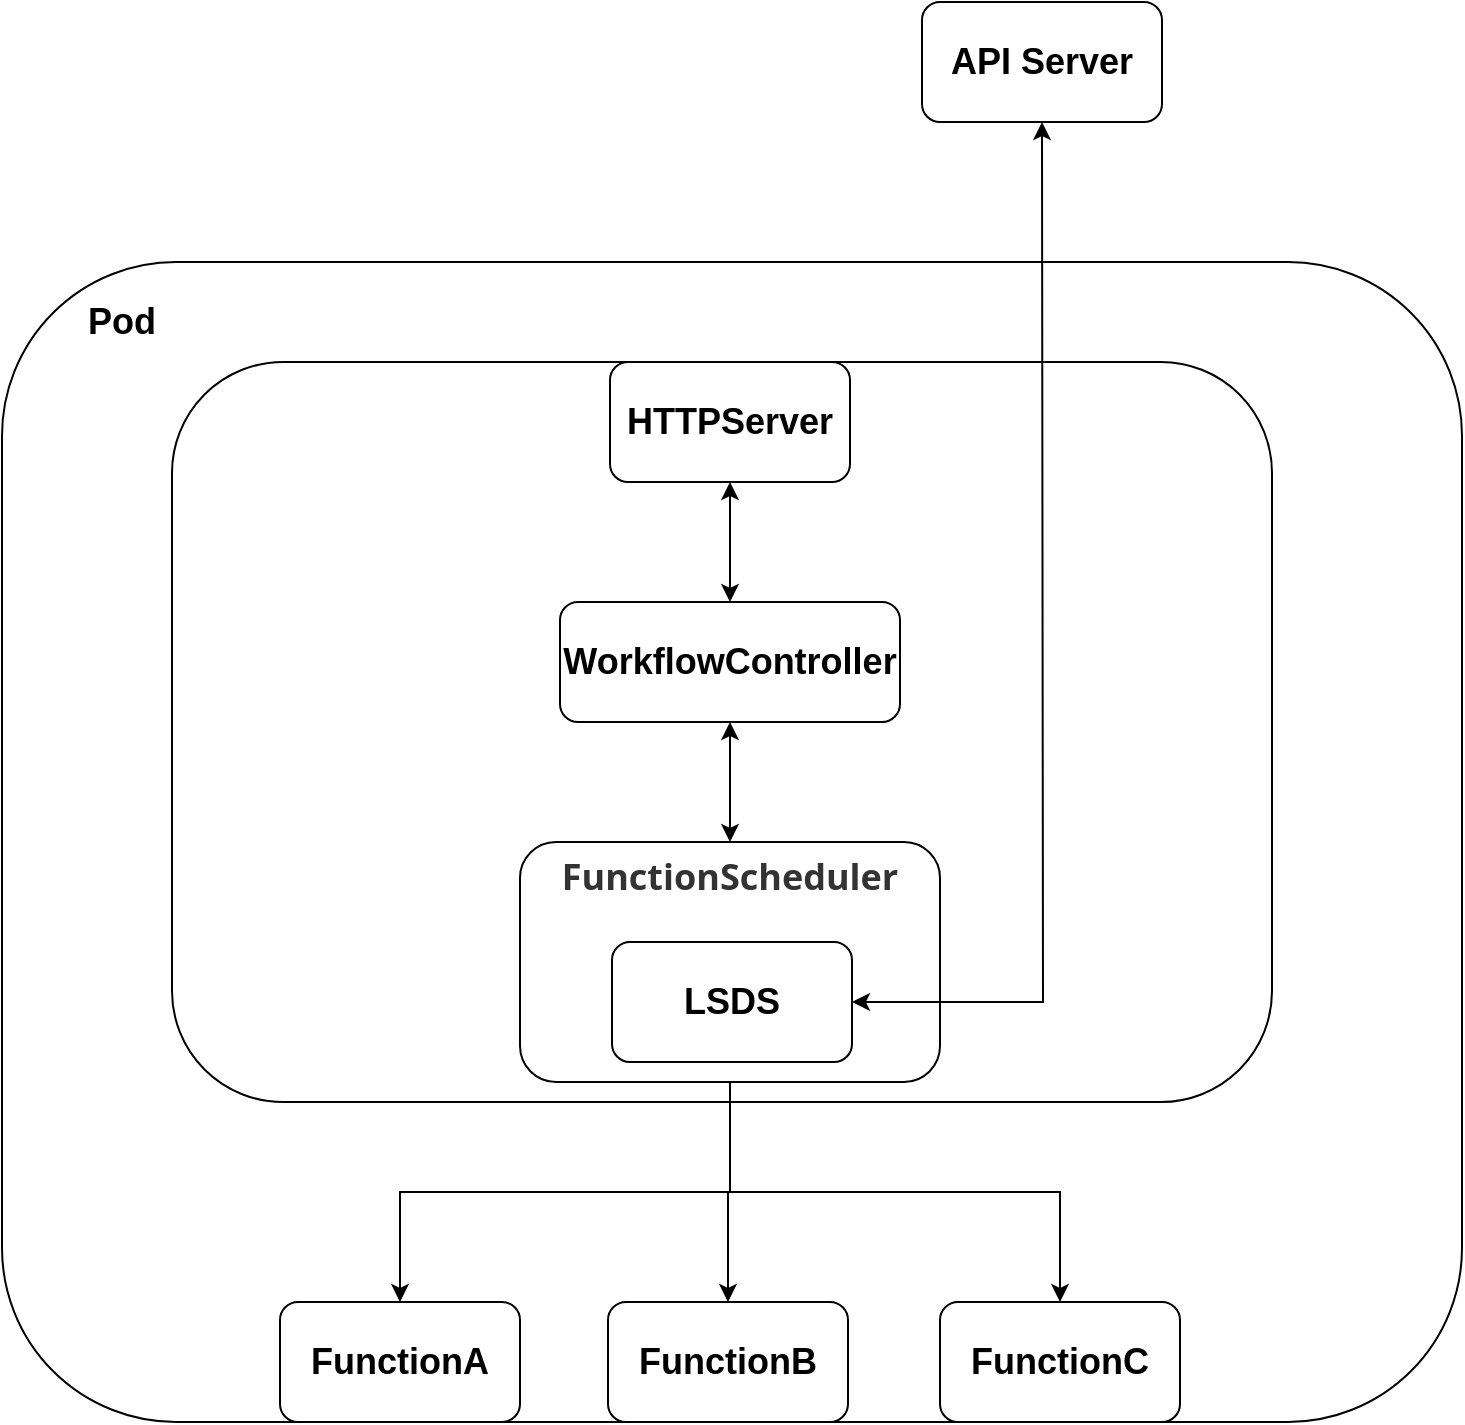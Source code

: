<mxfile version="13.7.9" type="device"><diagram id="xtc6pxYjQOqZGQZqPFUv" name="第 1 页"><mxGraphModel dx="1422" dy="822" grid="1" gridSize="10" guides="1" tooltips="1" connect="1" arrows="1" fold="1" page="1" pageScale="1" pageWidth="827" pageHeight="1169" math="0" shadow="0"><root><mxCell id="0"/><mxCell id="1" parent="0"/><mxCell id="RPppN6bew51NpFg0C5_Q-14" value="" style="rounded=1;whiteSpace=wrap;html=1;fontSize=18;fontStyle=1;verticalAlign=top;align=left;" parent="1" vertex="1"><mxGeometry x="50" y="270" width="730" height="580" as="geometry"/></mxCell><mxCell id="RPppN6bew51NpFg0C5_Q-1" value="" style="rounded=1;whiteSpace=wrap;html=1;" parent="1" vertex="1"><mxGeometry x="135" y="320" width="550" height="370" as="geometry"/></mxCell><mxCell id="N61y9-B6eVkBmeeFvPA5-1" style="edgeStyle=orthogonalEdgeStyle;rounded=0;orthogonalLoop=1;jettySize=auto;html=1;exitX=0.5;exitY=1;exitDx=0;exitDy=0;entryX=0.5;entryY=0;entryDx=0;entryDy=0;" edge="1" parent="1" source="RPppN6bew51NpFg0C5_Q-12" target="RPppN6bew51NpFg0C5_Q-16"><mxGeometry relative="1" as="geometry"/></mxCell><mxCell id="N61y9-B6eVkBmeeFvPA5-2" style="edgeStyle=orthogonalEdgeStyle;rounded=0;orthogonalLoop=1;jettySize=auto;html=1;exitX=0.5;exitY=1;exitDx=0;exitDy=0;" edge="1" parent="1" source="RPppN6bew51NpFg0C5_Q-12" target="RPppN6bew51NpFg0C5_Q-18"><mxGeometry relative="1" as="geometry"/></mxCell><mxCell id="N61y9-B6eVkBmeeFvPA5-3" style="edgeStyle=orthogonalEdgeStyle;rounded=0;orthogonalLoop=1;jettySize=auto;html=1;exitX=0.5;exitY=1;exitDx=0;exitDy=0;" edge="1" parent="1" source="RPppN6bew51NpFg0C5_Q-12" target="RPppN6bew51NpFg0C5_Q-17"><mxGeometry relative="1" as="geometry"/></mxCell><mxCell id="N61y9-B6eVkBmeeFvPA5-5" style="edgeStyle=orthogonalEdgeStyle;rounded=0;orthogonalLoop=1;jettySize=auto;html=1;exitX=0.5;exitY=0;exitDx=0;exitDy=0;entryX=0.5;entryY=1;entryDx=0;entryDy=0;fontSize=18;startArrow=classic;startFill=1;" edge="1" parent="1" source="RPppN6bew51NpFg0C5_Q-12" target="N61y9-B6eVkBmeeFvPA5-4"><mxGeometry relative="1" as="geometry"/></mxCell><mxCell id="RPppN6bew51NpFg0C5_Q-12" value="&lt;span style=&quot;color: rgb(51, 51, 51); font-family: &amp;quot;open sans&amp;quot;, &amp;quot;clear sans&amp;quot;, &amp;quot;helvetica neue&amp;quot;, helvetica, arial, sans-serif; font-size: 18px; background-color: rgb(255, 255, 255);&quot;&gt;FunctionScheduler&lt;/span&gt;" style="rounded=1;whiteSpace=wrap;html=1;fontSize=18;fontStyle=1;verticalAlign=top;" parent="1" vertex="1"><mxGeometry x="309" y="560" width="210" height="120" as="geometry"/></mxCell><mxCell id="RPppN6bew51NpFg0C5_Q-15" value="Pod" style="text;html=1;strokeColor=none;fillColor=none;align=center;verticalAlign=middle;whiteSpace=wrap;rounded=0;fontSize=18;fontStyle=1" parent="1" vertex="1"><mxGeometry x="90" y="290" width="40" height="20" as="geometry"/></mxCell><mxCell id="RPppN6bew51NpFg0C5_Q-16" value="FunctionA" style="rounded=1;whiteSpace=wrap;html=1;fontSize=18;align=center;verticalAlign=middle;fontStyle=1" parent="1" vertex="1"><mxGeometry x="189" y="790" width="120" height="60" as="geometry"/></mxCell><mxCell id="RPppN6bew51NpFg0C5_Q-17" value="FunctionC" style="rounded=1;whiteSpace=wrap;html=1;fontSize=18;align=center;verticalAlign=middle;fontStyle=1" parent="1" vertex="1"><mxGeometry x="519" y="790" width="120" height="60" as="geometry"/></mxCell><mxCell id="RPppN6bew51NpFg0C5_Q-18" value="FunctionB" style="rounded=1;whiteSpace=wrap;html=1;fontSize=18;align=center;verticalAlign=middle;fontStyle=1" parent="1" vertex="1"><mxGeometry x="353" y="790" width="120" height="60" as="geometry"/></mxCell><mxCell id="N61y9-B6eVkBmeeFvPA5-4" value="WorkflowController" style="rounded=1;whiteSpace=wrap;html=1;fontStyle=1;fontSize=18;" vertex="1" parent="1"><mxGeometry x="329" y="440" width="170" height="60" as="geometry"/></mxCell><mxCell id="N61y9-B6eVkBmeeFvPA5-9" style="edgeStyle=orthogonalEdgeStyle;rounded=0;orthogonalLoop=1;jettySize=auto;html=1;exitX=0.5;exitY=1;exitDx=0;exitDy=0;startArrow=classic;startFill=1;fontSize=18;" edge="1" parent="1" source="N61y9-B6eVkBmeeFvPA5-7" target="N61y9-B6eVkBmeeFvPA5-4"><mxGeometry relative="1" as="geometry"/></mxCell><mxCell id="N61y9-B6eVkBmeeFvPA5-7" value="HTTPServer" style="rounded=1;whiteSpace=wrap;html=1;fontSize=18;fontStyle=1" vertex="1" parent="1"><mxGeometry x="354" y="320" width="120" height="60" as="geometry"/></mxCell><mxCell id="N61y9-B6eVkBmeeFvPA5-13" style="edgeStyle=orthogonalEdgeStyle;rounded=0;orthogonalLoop=1;jettySize=auto;html=1;exitX=1;exitY=0.5;exitDx=0;exitDy=0;startArrow=classic;startFill=1;fontSize=18;" edge="1" parent="1" source="N61y9-B6eVkBmeeFvPA5-12"><mxGeometry relative="1" as="geometry"><mxPoint x="570" y="200" as="targetPoint"/></mxGeometry></mxCell><mxCell id="N61y9-B6eVkBmeeFvPA5-12" value="LSDS" style="rounded=1;whiteSpace=wrap;html=1;fontSize=18;fontStyle=1" vertex="1" parent="1"><mxGeometry x="355" y="610" width="120" height="60" as="geometry"/></mxCell><mxCell id="N61y9-B6eVkBmeeFvPA5-14" value="API Server" style="rounded=1;whiteSpace=wrap;html=1;fontSize=18;fontStyle=1" vertex="1" parent="1"><mxGeometry x="510" y="140" width="120" height="60" as="geometry"/></mxCell></root></mxGraphModel></diagram></mxfile>
